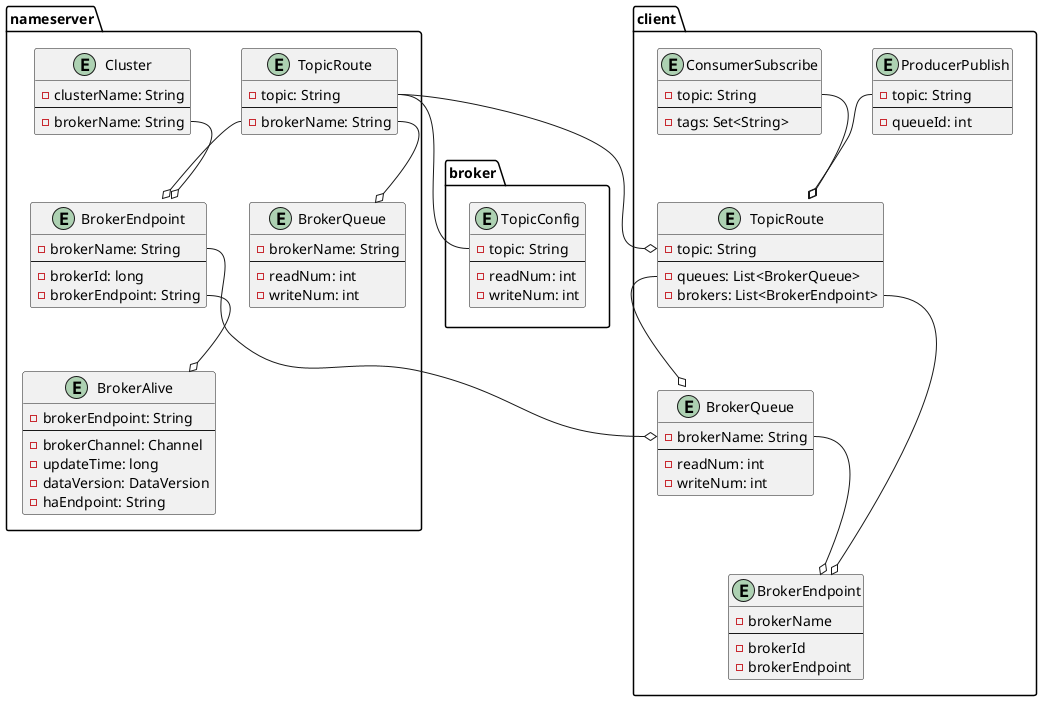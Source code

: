 @startuml

namespace broker {
    entity TopicConfig {
        - topic: String
        --
        - readNum: int
        - writeNum: int
    }
}

namespace client {
    entity ProducerPublish {
        - topic: String
        --
        - queueId: int
    }

    entity ConsumerSubscribe {
        - topic: String
        --
        - tags: Set<String>
    }

    entity TopicRoute {
        - topic: String
        --
        - queues: List<BrokerQueue>
        - brokers: List<BrokerEndpoint>
    }
    entity BrokerQueue {
        - brokerName: String
        --
        - readNum: int
        - writeNum: int
    }

    entity BrokerEndpoint {
        - brokerName
        --
        - brokerId
        - brokerEndpoint
    }

    ConsumerSubscribe::topic --o TopicRoute
    ProducerPublish::topic --o TopicRoute
    TopicRoute::queues  --o BrokerQueue
    TopicRoute::brokers --o BrokerEndpoint
    BrokerQueue::brokerName --o BrokerEndpoint
}

namespace nameserver {
    entity Cluster {
        - clusterName: String
        --
        - brokerName: String
    }

    entity BrokerEndpoint {
        - brokerName: String
        --
        - brokerId: long
        - brokerEndpoint: String
    }

    entity BrokerAlive {
        - brokerEndpoint: String
        --
        - brokerChannel: Channel
        - updateTime: long
        - dataVersion: DataVersion
        - haEndpoint: String
    }

    entity TopicRoute {
        - topic: String
        --
        - brokerName: String
    }

    entity BrokerQueue {
        - brokerName: String
        --
        - readNum: int
        - writeNum: int
    }

    Cluster::brokerName --o BrokerEndpoint
    BrokerEndpoint::brokerEndpoint --o BrokerAlive
    TopicRoute::brokerName --o BrokerEndpoint
    TopicRoute::brokerName --o BrokerQueue
}

nameserver.BrokerEndpoint::brokerName --o client.BrokerQueue::brokerName
nameserver.TopicRoute::topic --o client.TopicRoute::topic

nameserver.TopicRoute::topic -- broker.TopicConfig::topic
'nameserver.BrokerEndpoint -o broker
'nameserver.Cluster -o broker

@enduml